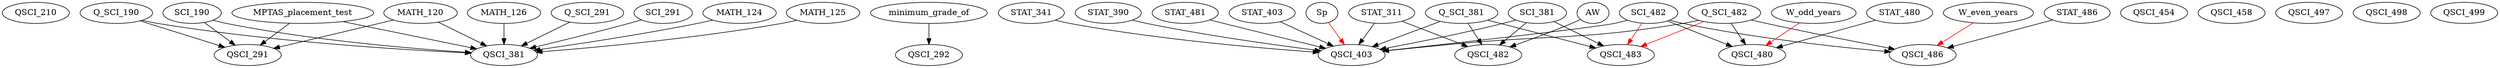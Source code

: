 digraph G {
    QSCI_210;
    edge [color=black];
    MATH_120 -> QSCI_291;
    Q_SCI_190 -> QSCI_291;
    SCI_190 -> QSCI_291;
    MPTAS_placement_test -> QSCI_291;
    edge [color=black];
    minimum_grade_of -> QSCI_292;
    edge [color=black];
    MATH_120 -> QSCI_381;
    MATH_124 -> QSCI_381;
    MATH_125 -> QSCI_381;
    MATH_126 -> QSCI_381;
    Q_SCI_190 -> QSCI_381;
    SCI_190 -> QSCI_381;
    Q_SCI_291 -> QSCI_381;
    SCI_291 -> QSCI_381;
    MPTAS_placement_test -> QSCI_381;
    edge [color=black];
    STAT_311 -> QSCI_403;
    STAT_341 -> QSCI_403;
    STAT_390 -> QSCI_403;
    STAT_481 -> QSCI_403;
    Q_SCI_381 -> QSCI_403;
    SCI_381 -> QSCI_403;
    Q_SCI_482 -> QSCI_403;
    SCI_482 -> QSCI_403;
    STAT_403 -> QSCI_403;
    edge [color=red];
    Sp -> QSCI_403;
    QSCI_454;
    QSCI_458;
    edge [color=black];
    Q_SCI_482 -> QSCI_480;
    SCI_482 -> QSCI_480;
    STAT_480 -> QSCI_480;
    edge [color=red];
    W_odd_years -> QSCI_480;
    edge [color=black];
    STAT_311 -> QSCI_482;
    Q_SCI_381 -> QSCI_482;
    SCI_381 -> QSCI_482;
    AW -> QSCI_482;
    edge [color=black];
    Q_SCI_381 -> QSCI_483;
    SCI_381 -> QSCI_483;
    edge [color=red];
    Q_SCI_482 -> QSCI_483;
    SCI_482 -> QSCI_483;
    edge [color=black];
    Q_SCI_482 -> QSCI_486;
    SCI_482 -> QSCI_486;
    STAT_486 -> QSCI_486;
    edge [color=red];
    W_even_years -> QSCI_486;
    QSCI_497;
    QSCI_498;
    QSCI_499;
}
